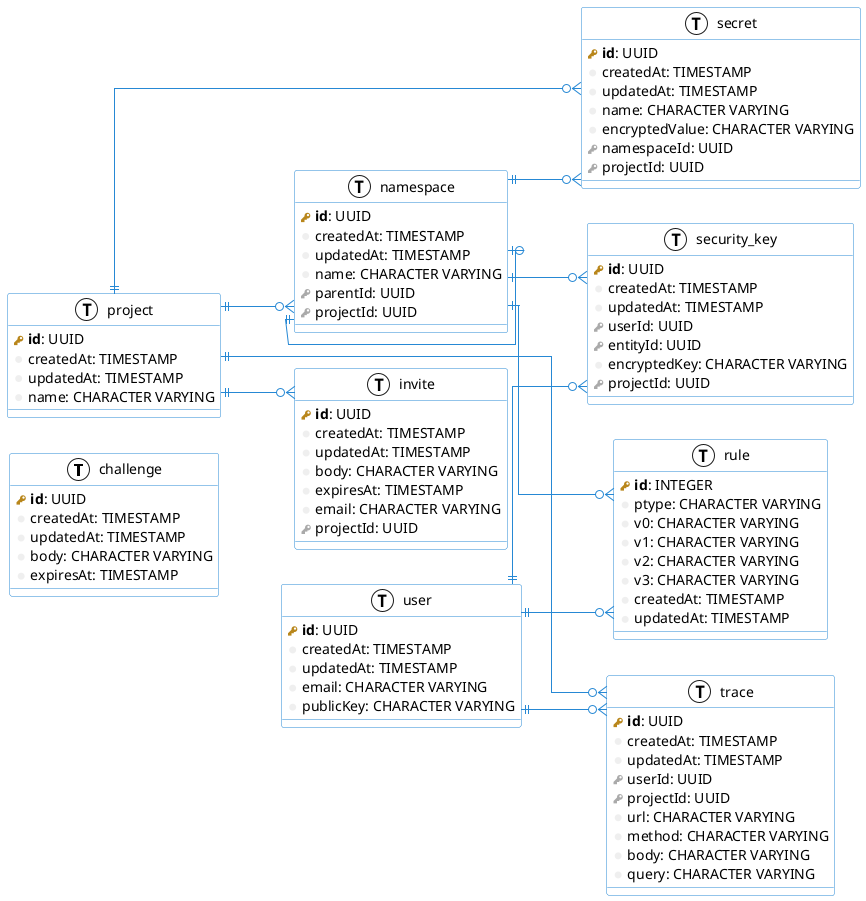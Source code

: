 @startuml ffbd

left to right direction
skinparam roundcorner 5
skinparam linetype ortho
skinparam shadowing false
skinparam handwritten false
skinparam class {
  BackgroundColor white
  ArrowColor #2688d4
  BorderColor #2688d4
}

!define primary_key(x) <b><color:#b8861b><&key></color> x</b>
!define foreign_key(x) <color:#aaaaaa><&key></color> x
!define column(x) <color:#efefef><&media-record></color> x
!define table(x) entity x << (T, white) >>

table( challenge ) {
 primary_key( id ): UUID
 column( createdAt ): TIMESTAMP
 column( updatedAt ): TIMESTAMP
 column( body ): CHARACTER VARYING
 column( expiresAt ): TIMESTAMP
}

table( invite ) {
 primary_key( id ): UUID
 column( createdAt ): TIMESTAMP
 column( updatedAt ): TIMESTAMP
 column( body ): CHARACTER VARYING
 column( expiresAt ): TIMESTAMP
 column( email ): CHARACTER VARYING
 foreign_key( projectId ): UUID
}

table( namespace ) {
 primary_key( id ): UUID
 column( createdAt ): TIMESTAMP
 column( updatedAt ): TIMESTAMP
 column( name ): CHARACTER VARYING
 foreign_key( parentId ): UUID
 foreign_key( projectId ): UUID
}

table( project ) {
 primary_key( id ): UUID
 column( createdAt ): TIMESTAMP
 column( updatedAt ): TIMESTAMP
 column( name ): CHARACTER VARYING
}

table( rule ) {
 primary_key( id ): INTEGER
 column( ptype ): CHARACTER VARYING
 column( v0 ): CHARACTER VARYING
 column( v1 ): CHARACTER VARYING
 column( v2 ): CHARACTER VARYING
 column( v3 ): CHARACTER VARYING
 column( createdAt ): TIMESTAMP
 column( updatedAt ): TIMESTAMP
}

table( secret ) {
 primary_key( id ): UUID
 column( createdAt ): TIMESTAMP
 column( updatedAt ): TIMESTAMP
 column( name ): CHARACTER VARYING
 column( encryptedValue ): CHARACTER VARYING
 foreign_key( namespaceId ): UUID
 foreign_key( projectId ): UUID
}

table( security_key ) {
 primary_key( id ): UUID
 column( createdAt ): TIMESTAMP
 column( updatedAt ): TIMESTAMP
 foreign_key( userId ): UUID
 foreign_key( entityId ): UUID
 column( encryptedKey ): CHARACTER VARYING
 foreign_key( projectId ): UUID
}

table( trace ) {
 primary_key( id ): UUID
 column( createdAt ): TIMESTAMP
 column( updatedAt ): TIMESTAMP
 foreign_key( userId ): UUID
 foreign_key( projectId ): UUID
 column( url ): CHARACTER VARYING
 column( method ): CHARACTER VARYING
 column( body ): CHARACTER VARYING
 column( query ): CHARACTER VARYING
}

table( user ) {
 primary_key( id ): UUID
 column( createdAt ): TIMESTAMP
 column( updatedAt ): TIMESTAMP
 column( email ): CHARACTER VARYING
 column( publicKey ): CHARACTER VARYING
}

project ||--o{ namespace
user ||--o{ security_key
namespace ||--o{ secret
namespace ||--o| namespace
project ||--o{ secret
user ||--o{ trace
project ||--o{ trace
project ||--o{ invite
namespace ||--o{ security_key
user ||--o{ rule
namespace ||--o{ rule

@enduml

' https )://plantuml.com/ie-diagram
' https )://raphael-leger.medium.com/automatically-generating-up-to-date-database-diagrams-with-typeorm-d1279a20545e
